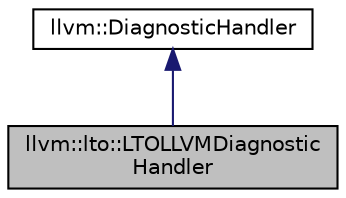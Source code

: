 digraph "llvm::lto::LTOLLVMDiagnosticHandler"
{
 // LATEX_PDF_SIZE
  bgcolor="transparent";
  edge [fontname="Helvetica",fontsize="10",labelfontname="Helvetica",labelfontsize="10"];
  node [fontname="Helvetica",fontsize="10",shape=record];
  Node1 [label="llvm::lto::LTOLLVMDiagnostic\lHandler",height=0.2,width=0.4,color="black", fillcolor="grey75", style="filled", fontcolor="black",tooltip=" "];
  Node2 -> Node1 [dir="back",color="midnightblue",fontsize="10",style="solid",fontname="Helvetica"];
  Node2 [label="llvm::DiagnosticHandler",height=0.2,width=0.4,color="black",URL="$structllvm_1_1DiagnosticHandler.html",tooltip="This is the base class for diagnostic handling in LLVM."];
}
